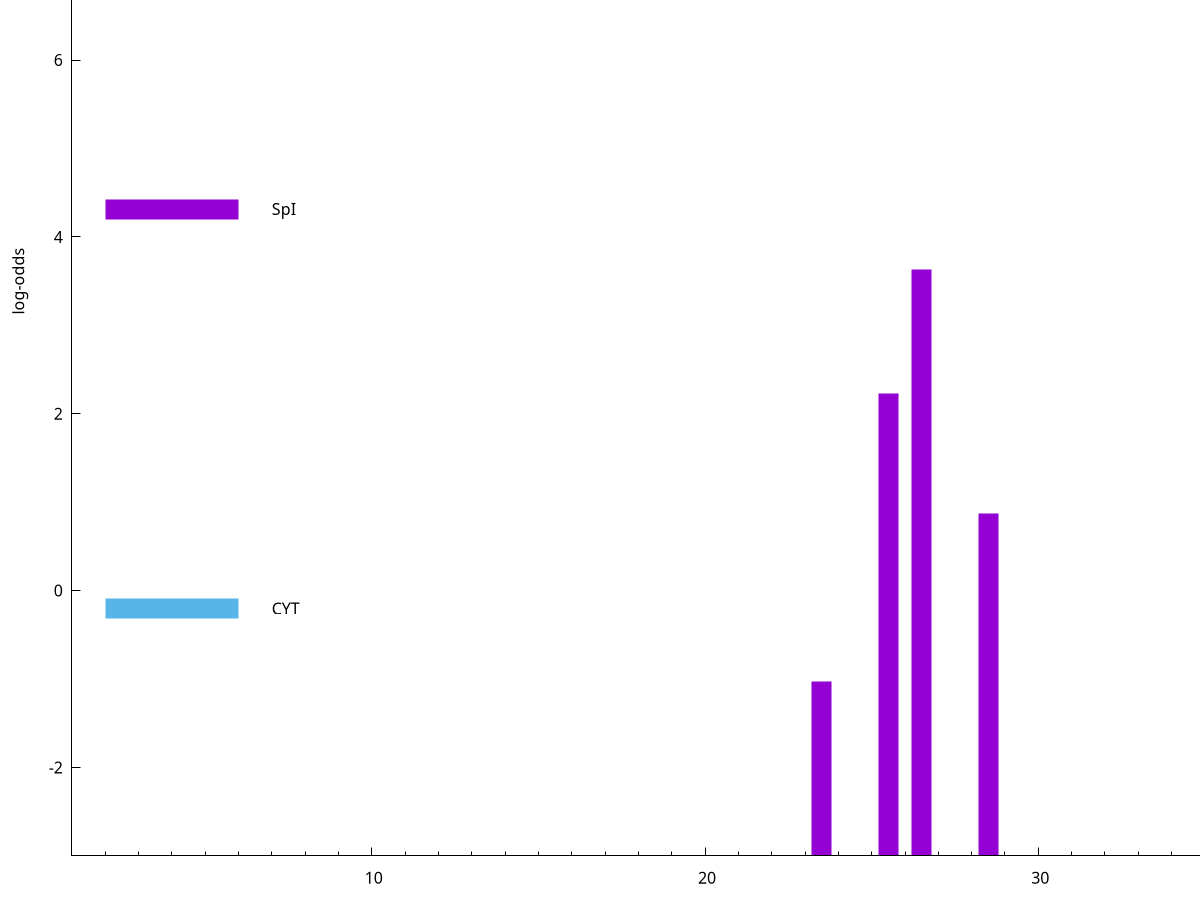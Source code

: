 set title "LipoP predictions for SRR4017849.gff"
set size 2., 1.4
set xrange [1:70] 
set mxtics 10
set yrange [-3:10]
set y2range [0:13]
set ylabel "log-odds"
set term postscript eps color solid "Helvetica" 30
set output "SRR4017849.gff39.eps"
set arrow from 2,7.53301 to 6,7.53301 nohead lt 4 lw 20
set label "TMH" at 7,7.53301
set arrow from 2,4.31391 to 6,4.31391 nohead lt 1 lw 20
set label "SpI" at 7,4.31391
set arrow from 2,-0.200913 to 6,-0.200913 nohead lt 3 lw 20
set label "CYT" at 7,-0.200913
set arrow from 2,7.53301 to 6,7.53301 nohead lt 4 lw 20
set label "TMH" at 7,7.53301
# NOTE: The scores below are the log-odds scores with the threshold
# NOTE: subtracted (a hack to make gnuplot make the histogram all
# NOTE: look nice).
plot "-" axes x1y2 title "" with impulses lt 1 lw 20
26.500000 6.634330
25.500000 5.232810
28.500000 3.873285
23.500000 1.966970
e
exit

